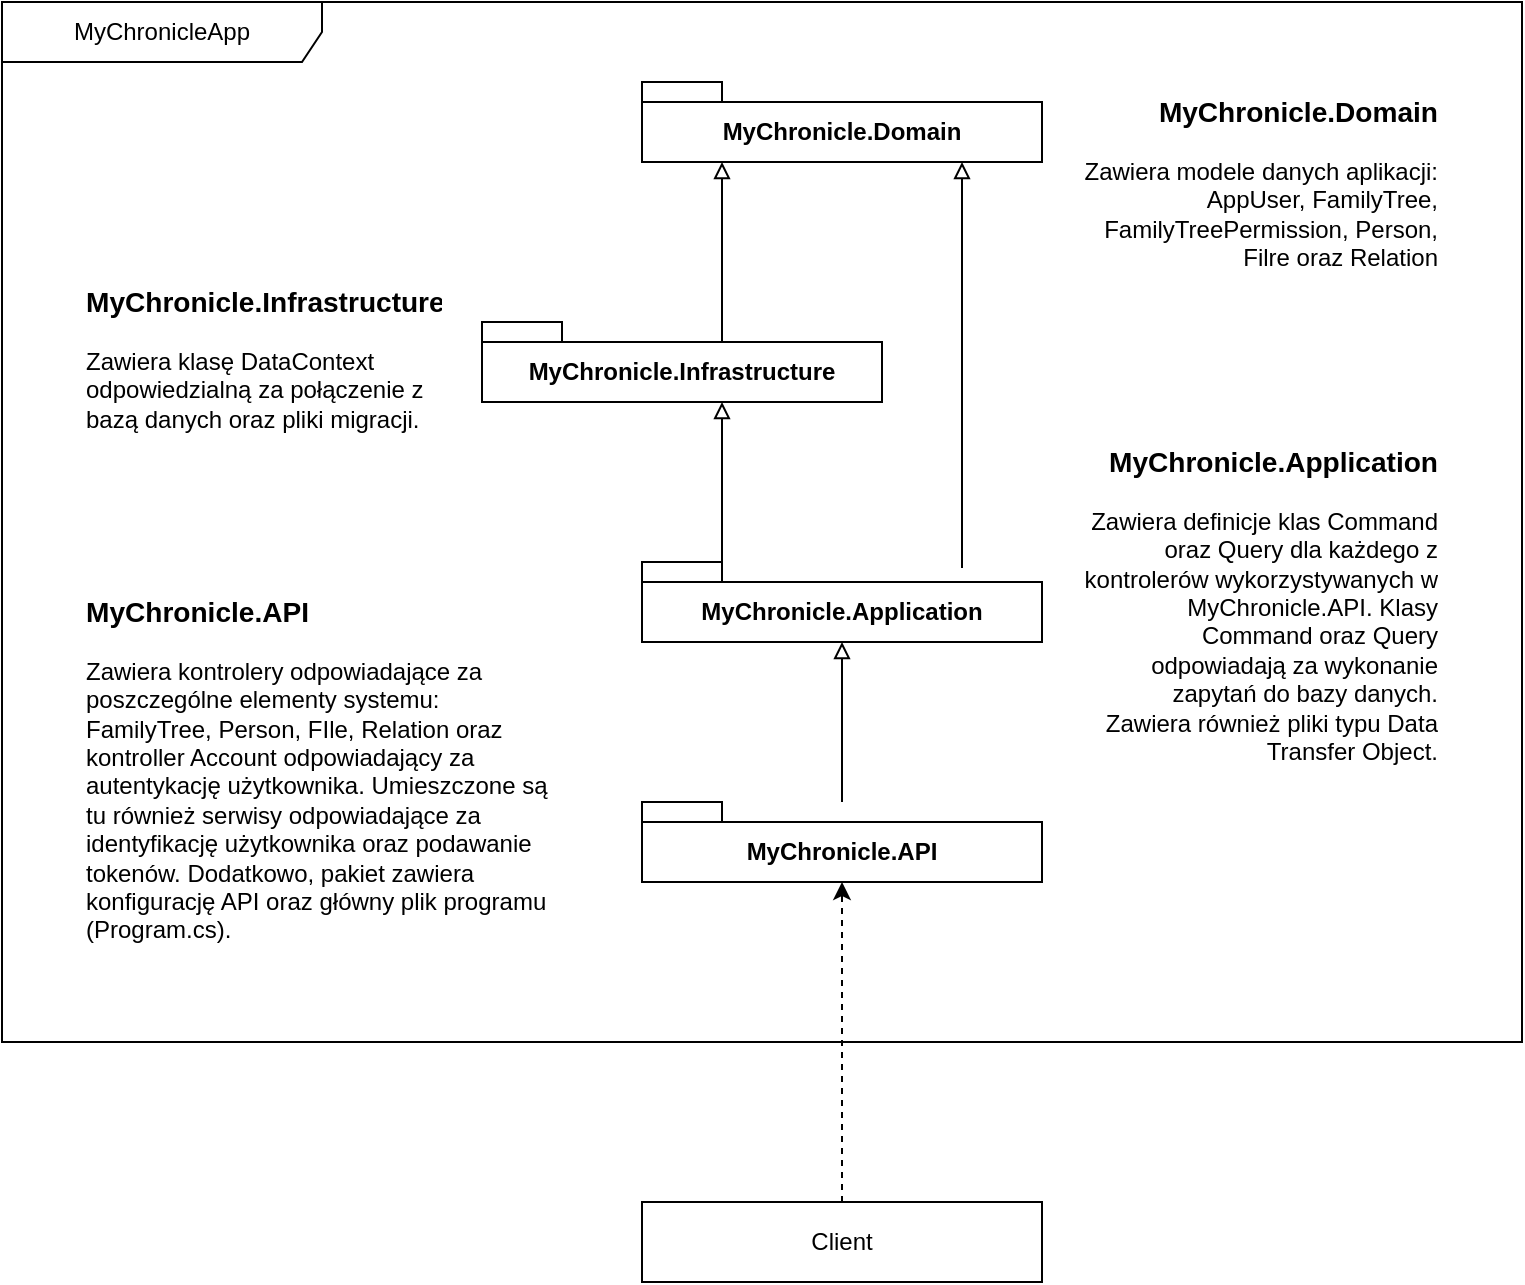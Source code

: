 <mxfile version="26.0.8">
  <diagram name="Strona-1" id="dl2ONz-t__E32g1JoIL4">
    <mxGraphModel dx="1434" dy="772" grid="1" gridSize="10" guides="1" tooltips="1" connect="1" arrows="1" fold="1" page="1" pageScale="1" pageWidth="827" pageHeight="1169" math="0" shadow="0">
      <root>
        <mxCell id="0" />
        <mxCell id="1" parent="0" />
        <mxCell id="h--UUdGRzvqhdsNBsu8e-7" value="" style="edgeStyle=orthogonalEdgeStyle;rounded=0;orthogonalLoop=1;jettySize=auto;html=1;endArrow=block;endFill=0;" edge="1" parent="1" source="h--UUdGRzvqhdsNBsu8e-29">
          <mxGeometry relative="1" as="geometry">
            <mxPoint x="460" y="440" as="sourcePoint" />
            <mxPoint x="460" y="360" as="targetPoint" />
          </mxGeometry>
        </mxCell>
        <mxCell id="h--UUdGRzvqhdsNBsu8e-13" value="&lt;h3 style=&quot;margin-top: 0px;&quot;&gt;&lt;span style=&quot;background-color: transparent; color: light-dark(rgb(0, 0, 0), rgb(255, 255, 255));&quot;&gt;MyChronicle.Domain&lt;/span&gt;&lt;/h3&gt;&lt;div&gt;&lt;span style=&quot;background-color: transparent; color: light-dark(rgb(0, 0, 0), rgb(255, 255, 255));&quot;&gt;Zawiera modele danych aplikacji: AppUser, FamilyTree, FamilyTreePermission, Person, Filre oraz Relation&lt;/span&gt;&lt;/div&gt;" style="text;html=1;whiteSpace=wrap;overflow=hidden;rounded=0;align=right;" vertex="1" parent="1">
          <mxGeometry x="580" y="80" width="180" height="100" as="geometry" />
        </mxCell>
        <mxCell id="h--UUdGRzvqhdsNBsu8e-14" value="&lt;h3 style=&quot;margin-top: 0px;&quot;&gt;&lt;span style=&quot;background-color: transparent; color: light-dark(rgb(0, 0, 0), rgb(255, 255, 255));&quot;&gt;MyChronicle.Infrastructure&lt;/span&gt;&lt;/h3&gt;&lt;div&gt;Zawiera klasę DataContext odpowiedzialną za połączenie z bazą danych oraz pliki migracji.&lt;/div&gt;" style="text;html=1;whiteSpace=wrap;overflow=hidden;rounded=0;" vertex="1" parent="1">
          <mxGeometry x="80" y="175" width="180" height="90" as="geometry" />
        </mxCell>
        <mxCell id="h--UUdGRzvqhdsNBsu8e-15" value="&lt;h3 style=&quot;margin-top: 0px;&quot;&gt;&lt;span style=&quot;background-color: transparent; color: light-dark(rgb(0, 0, 0), rgb(255, 255, 255));&quot;&gt;MyChronicle.Application&lt;/span&gt;&lt;/h3&gt;&lt;div&gt;Zawiera definicje klas Command oraz Query dla każdego z kontrolerów wykorzystywanych w MyChronicle.API. Klasy Command oraz Query odpowiadają za wykonanie zapytań do bazy danych. Zawiera również pliki typu Data Transfer Object.&lt;/div&gt;" style="text;html=1;whiteSpace=wrap;overflow=hidden;rounded=0;align=right;" vertex="1" parent="1">
          <mxGeometry x="580" y="255" width="180" height="170" as="geometry" />
        </mxCell>
        <mxCell id="h--UUdGRzvqhdsNBsu8e-16" value="&lt;h3 style=&quot;margin-top: 0px;&quot;&gt;&lt;span style=&quot;background-color: transparent; color: light-dark(rgb(0, 0, 0), rgb(255, 255, 255));&quot;&gt;MyChronicle.API&lt;/span&gt;&lt;/h3&gt;&lt;div&gt;&lt;span style=&quot;background-color: transparent; color: light-dark(rgb(0, 0, 0), rgb(255, 255, 255));&quot;&gt;Zawiera kontrolery odpowiadające za poszczególne elementy systemu: FamilyTree, Person, FIle, Relation oraz kontroller Account odpowiadający za autentykację użytkownika. Umieszczone są tu również serwisy odpowiadające za identyfikację użytkownika oraz podawanie tokenów. Dodatkowo, pakiet zawiera konfigurację API oraz główny plik programu (Program.cs).&lt;/span&gt;&lt;/div&gt;" style="text;html=1;whiteSpace=wrap;overflow=hidden;rounded=0;" vertex="1" parent="1">
          <mxGeometry x="80" y="330" width="240" height="190" as="geometry" />
        </mxCell>
        <mxCell id="h--UUdGRzvqhdsNBsu8e-18" style="edgeStyle=orthogonalEdgeStyle;rounded=0;orthogonalLoop=1;jettySize=auto;html=1;entryX=0.5;entryY=1;entryDx=0;entryDy=0;dashed=1;" edge="1" parent="1" source="h--UUdGRzvqhdsNBsu8e-17">
          <mxGeometry relative="1" as="geometry">
            <mxPoint x="460" y="480" as="targetPoint" />
          </mxGeometry>
        </mxCell>
        <mxCell id="h--UUdGRzvqhdsNBsu8e-17" value="Client" style="html=1;whiteSpace=wrap;" vertex="1" parent="1">
          <mxGeometry x="360" y="640" width="200" height="40" as="geometry" />
        </mxCell>
        <mxCell id="h--UUdGRzvqhdsNBsu8e-20" value="MyChronicle.Domain" style="shape=folder;fontStyle=1;spacingTop=10;tabWidth=40;tabHeight=10;tabPosition=left;html=1;whiteSpace=wrap;" vertex="1" parent="1">
          <mxGeometry x="360" y="80" width="200" height="40" as="geometry" />
        </mxCell>
        <mxCell id="h--UUdGRzvqhdsNBsu8e-22" value="MyChronicle.Infrastructure" style="shape=folder;fontStyle=1;spacingTop=10;tabWidth=40;tabHeight=10;tabPosition=left;html=1;whiteSpace=wrap;" vertex="1" parent="1">
          <mxGeometry x="280" y="200" width="200" height="40" as="geometry" />
        </mxCell>
        <mxCell id="h--UUdGRzvqhdsNBsu8e-24" value="" style="edgeStyle=orthogonalEdgeStyle;rounded=0;orthogonalLoop=1;jettySize=auto;html=1;endArrow=block;endFill=0;entryX=0.2;entryY=1;entryDx=0;entryDy=0;entryPerimeter=0;exitX=0;exitY=0;exitDx=120;exitDy=10;exitPerimeter=0;" edge="1" parent="1" source="h--UUdGRzvqhdsNBsu8e-22" target="h--UUdGRzvqhdsNBsu8e-20">
          <mxGeometry relative="1" as="geometry">
            <mxPoint x="420" y="330" as="sourcePoint" />
            <mxPoint x="420" y="250" as="targetPoint" />
            <Array as="points">
              <mxPoint x="400" y="160" />
              <mxPoint x="400" y="160" />
            </Array>
          </mxGeometry>
        </mxCell>
        <mxCell id="h--UUdGRzvqhdsNBsu8e-26" value="" style="edgeStyle=orthogonalEdgeStyle;rounded=0;orthogonalLoop=1;jettySize=auto;html=1;endArrow=block;endFill=0;" edge="1" parent="1" source="h--UUdGRzvqhdsNBsu8e-25" target="h--UUdGRzvqhdsNBsu8e-22">
          <mxGeometry relative="1" as="geometry">
            <Array as="points">
              <mxPoint x="400" y="260" />
              <mxPoint x="400" y="260" />
            </Array>
          </mxGeometry>
        </mxCell>
        <mxCell id="h--UUdGRzvqhdsNBsu8e-25" value="MyChronicle.Application" style="shape=folder;fontStyle=1;spacingTop=10;tabWidth=40;tabHeight=10;tabPosition=left;html=1;whiteSpace=wrap;" vertex="1" parent="1">
          <mxGeometry x="360" y="320" width="200" height="40" as="geometry" />
        </mxCell>
        <mxCell id="h--UUdGRzvqhdsNBsu8e-28" style="edgeStyle=orthogonalEdgeStyle;rounded=0;orthogonalLoop=1;jettySize=auto;html=1;entryX=0.8;entryY=0.925;entryDx=0;entryDy=0;entryPerimeter=0;endArrow=block;endFill=0;" edge="1" parent="1">
          <mxGeometry relative="1" as="geometry">
            <mxPoint x="520" y="323" as="sourcePoint" />
            <mxPoint x="520" y="120" as="targetPoint" />
            <Array as="points">
              <mxPoint x="520" y="263" />
              <mxPoint x="520" y="263" />
            </Array>
          </mxGeometry>
        </mxCell>
        <mxCell id="h--UUdGRzvqhdsNBsu8e-29" value="MyChronicle.API" style="shape=folder;fontStyle=1;spacingTop=10;tabWidth=40;tabHeight=10;tabPosition=left;html=1;whiteSpace=wrap;" vertex="1" parent="1">
          <mxGeometry x="360" y="440" width="200" height="40" as="geometry" />
        </mxCell>
        <mxCell id="h--UUdGRzvqhdsNBsu8e-33" value="MyChronicleApp" style="shape=umlFrame;whiteSpace=wrap;html=1;pointerEvents=0;width=160;height=30;" vertex="1" parent="1">
          <mxGeometry x="40" y="40" width="760" height="520" as="geometry" />
        </mxCell>
      </root>
    </mxGraphModel>
  </diagram>
</mxfile>

